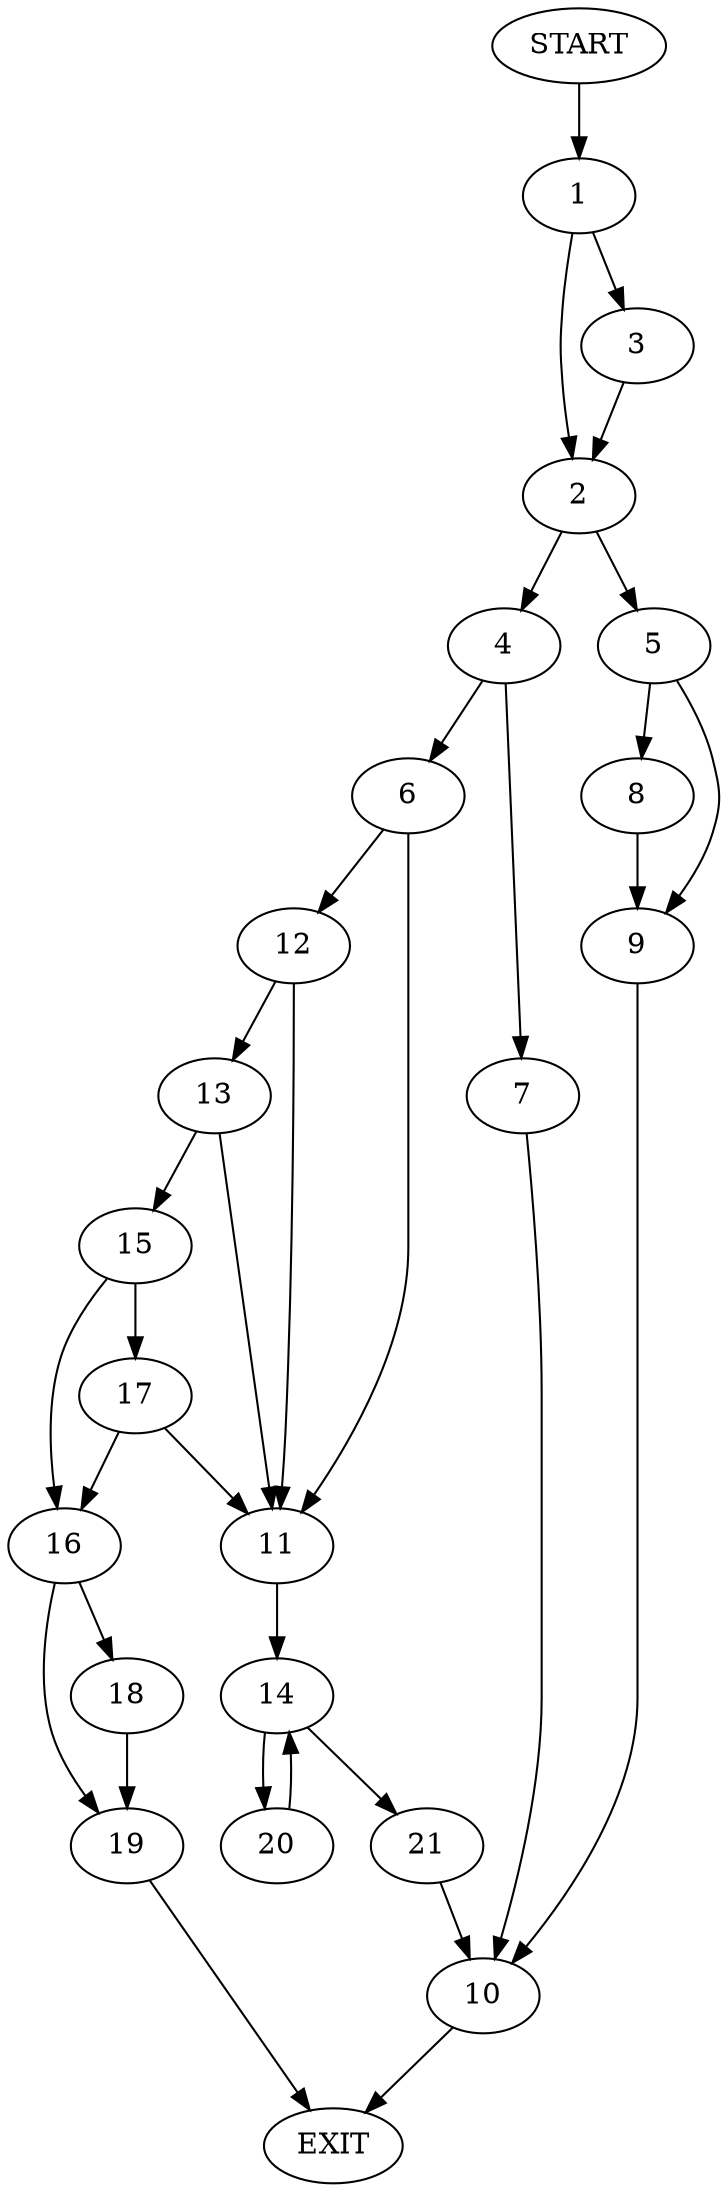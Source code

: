 digraph {
0 [label="START"]
22 [label="EXIT"]
0 -> 1
1 -> 2
1 -> 3
2 -> 4
2 -> 5
3 -> 2
4 -> 6
4 -> 7
5 -> 8
5 -> 9
8 -> 9
9 -> 10
10 -> 22
7 -> 10
6 -> 11
6 -> 12
12 -> 11
12 -> 13
11 -> 14
13 -> 11
13 -> 15
15 -> 16
15 -> 17
17 -> 11
17 -> 16
16 -> 18
16 -> 19
14 -> 20
14 -> 21
21 -> 10
20 -> 14
18 -> 19
19 -> 22
}
